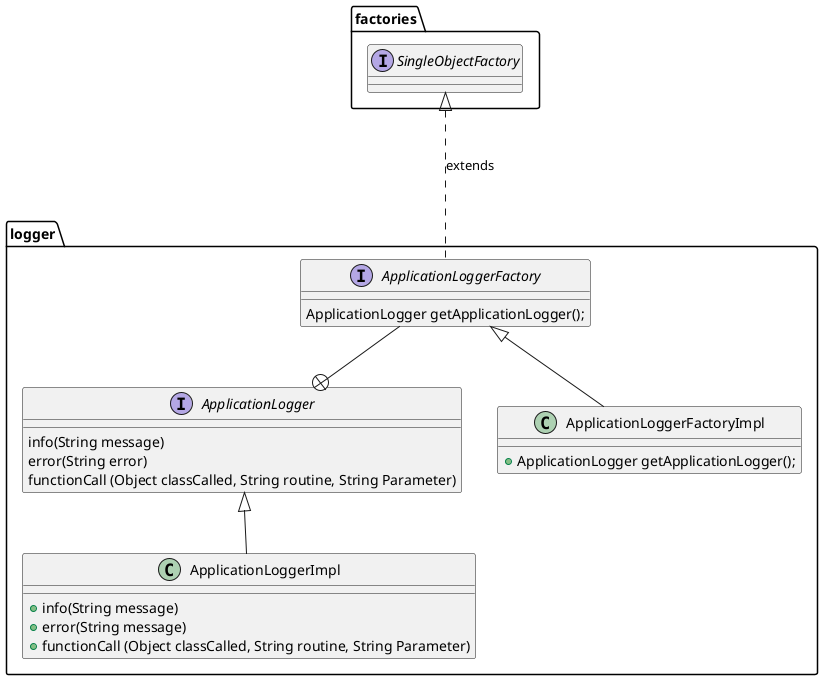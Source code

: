 @startuml


package factories {
interface SingleObjectFactory {
}

}

package logger {

interface ApplicationLogger {
info(String message)
error(String error)
functionCall (Object classCalled, String routine, String Parameter)
}

class ApplicationLoggerImpl {
+info(String message)
+error(String message)
+functionCall (Object classCalled, String routine, String Parameter)
}

interface ApplicationLoggerFactory {
ApplicationLogger getApplicationLogger();
}

class ApplicationLoggerFactoryImpl {
+ApplicationLogger getApplicationLogger();
}

SingleObjectFactory  <|... ApplicationLoggerFactory: extends
ApplicationLogger <|-- ApplicationLoggerImpl
ApplicationLoggerFactory <|-- ApplicationLoggerFactoryImpl

ApplicationLoggerFactory --+ ApplicationLogger

}

@enduml